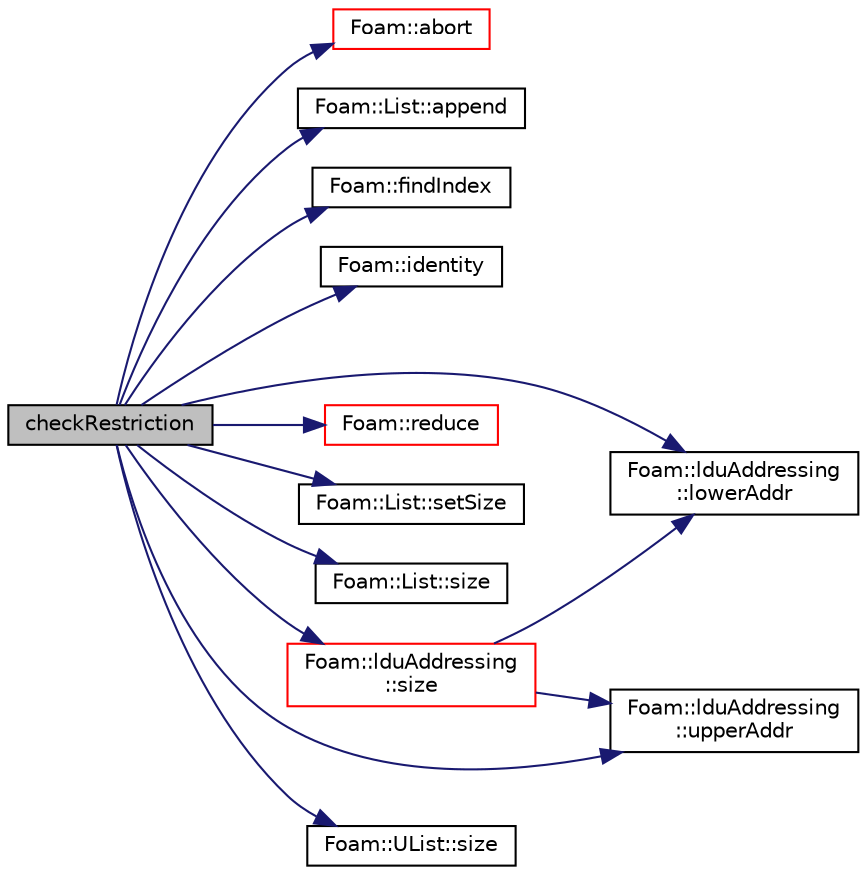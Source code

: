 digraph "checkRestriction"
{
  bgcolor="transparent";
  edge [fontname="Helvetica",fontsize="10",labelfontname="Helvetica",labelfontsize="10"];
  node [fontname="Helvetica",fontsize="10",shape=record];
  rankdir="LR";
  Node3034 [label="checkRestriction",height=0.2,width=0.4,color="black", fillcolor="grey75", style="filled", fontcolor="black"];
  Node3034 -> Node3035 [color="midnightblue",fontsize="10",style="solid",fontname="Helvetica"];
  Node3035 [label="Foam::abort",height=0.2,width=0.4,color="red",URL="$a21851.html#a447107a607d03e417307c203fa5fb44b"];
  Node3034 -> Node3080 [color="midnightblue",fontsize="10",style="solid",fontname="Helvetica"];
  Node3080 [label="Foam::List::append",height=0.2,width=0.4,color="black",URL="$a26833.html#a399dd2bf0d9a32016717dc90126f016b",tooltip="Append an element at the end of the list. "];
  Node3034 -> Node3081 [color="midnightblue",fontsize="10",style="solid",fontname="Helvetica"];
  Node3081 [label="Foam::findIndex",height=0.2,width=0.4,color="black",URL="$a21851.html#ac16695f83f370df159eed19f92d095fb",tooltip="Find first occurence of given element and return index,. "];
  Node3034 -> Node3082 [color="midnightblue",fontsize="10",style="solid",fontname="Helvetica"];
  Node3082 [label="Foam::identity",height=0.2,width=0.4,color="black",URL="$a21851.html#a36af96cb841435845fffb4fe69208490",tooltip="Create identity map (map[i] == i) of given length. "];
  Node3034 -> Node3083 [color="midnightblue",fontsize="10",style="solid",fontname="Helvetica"];
  Node3083 [label="Foam::lduAddressing\l::lowerAddr",height=0.2,width=0.4,color="black",URL="$a27897.html#acd71c2321f86cb61103e8d46142d19b3",tooltip="Return lower addressing. "];
  Node3034 -> Node3084 [color="midnightblue",fontsize="10",style="solid",fontname="Helvetica"];
  Node3084 [label="Foam::reduce",height=0.2,width=0.4,color="red",URL="$a21851.html#a7ffd6af4acc2eb9ba72ee296b5ecda23"];
  Node3034 -> Node3094 [color="midnightblue",fontsize="10",style="solid",fontname="Helvetica"];
  Node3094 [label="Foam::List::setSize",height=0.2,width=0.4,color="black",URL="$a26833.html#aedb985ffeaf1bdbfeccc2a8730405703",tooltip="Reset size of List. "];
  Node3034 -> Node3087 [color="midnightblue",fontsize="10",style="solid",fontname="Helvetica"];
  Node3087 [label="Foam::List::size",height=0.2,width=0.4,color="black",URL="$a26833.html#a8a5f6fa29bd4b500caf186f60245b384",tooltip="Override size to be inconsistent with allocated storage. "];
  Node3034 -> Node3095 [color="midnightblue",fontsize="10",style="solid",fontname="Helvetica"];
  Node3095 [label="Foam::lduAddressing\l::size",height=0.2,width=0.4,color="red",URL="$a27897.html#a9facbf0a118d395c89884e45a5ca4e4b",tooltip="Return number of equations. "];
  Node3095 -> Node3083 [color="midnightblue",fontsize="10",style="solid",fontname="Helvetica"];
  Node3095 -> Node3096 [color="midnightblue",fontsize="10",style="solid",fontname="Helvetica"];
  Node3096 [label="Foam::lduAddressing\l::upperAddr",height=0.2,width=0.4,color="black",URL="$a27897.html#ac0baafb7743d958e9e27804c8c53f1b8",tooltip="Return upper addressing. "];
  Node3034 -> Node3129 [color="midnightblue",fontsize="10",style="solid",fontname="Helvetica"];
  Node3129 [label="Foam::UList::size",height=0.2,width=0.4,color="black",URL="$a26837.html#a47b3bf30da1eb3ab8076b5fbe00e0494",tooltip="Return the number of elements in the UList. "];
  Node3034 -> Node3096 [color="midnightblue",fontsize="10",style="solid",fontname="Helvetica"];
}
